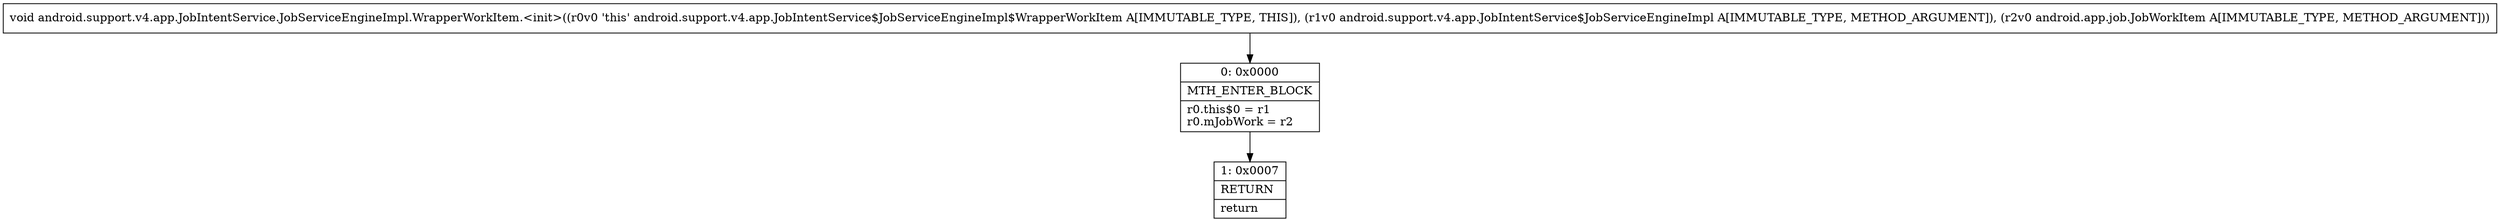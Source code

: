 digraph "CFG forandroid.support.v4.app.JobIntentService.JobServiceEngineImpl.WrapperWorkItem.\<init\>(Landroid\/support\/v4\/app\/JobIntentService$JobServiceEngineImpl;Landroid\/app\/job\/JobWorkItem;)V" {
Node_0 [shape=record,label="{0\:\ 0x0000|MTH_ENTER_BLOCK\l|r0.this$0 = r1\lr0.mJobWork = r2\l}"];
Node_1 [shape=record,label="{1\:\ 0x0007|RETURN\l|return\l}"];
MethodNode[shape=record,label="{void android.support.v4.app.JobIntentService.JobServiceEngineImpl.WrapperWorkItem.\<init\>((r0v0 'this' android.support.v4.app.JobIntentService$JobServiceEngineImpl$WrapperWorkItem A[IMMUTABLE_TYPE, THIS]), (r1v0 android.support.v4.app.JobIntentService$JobServiceEngineImpl A[IMMUTABLE_TYPE, METHOD_ARGUMENT]), (r2v0 android.app.job.JobWorkItem A[IMMUTABLE_TYPE, METHOD_ARGUMENT])) }"];
MethodNode -> Node_0;
Node_0 -> Node_1;
}

